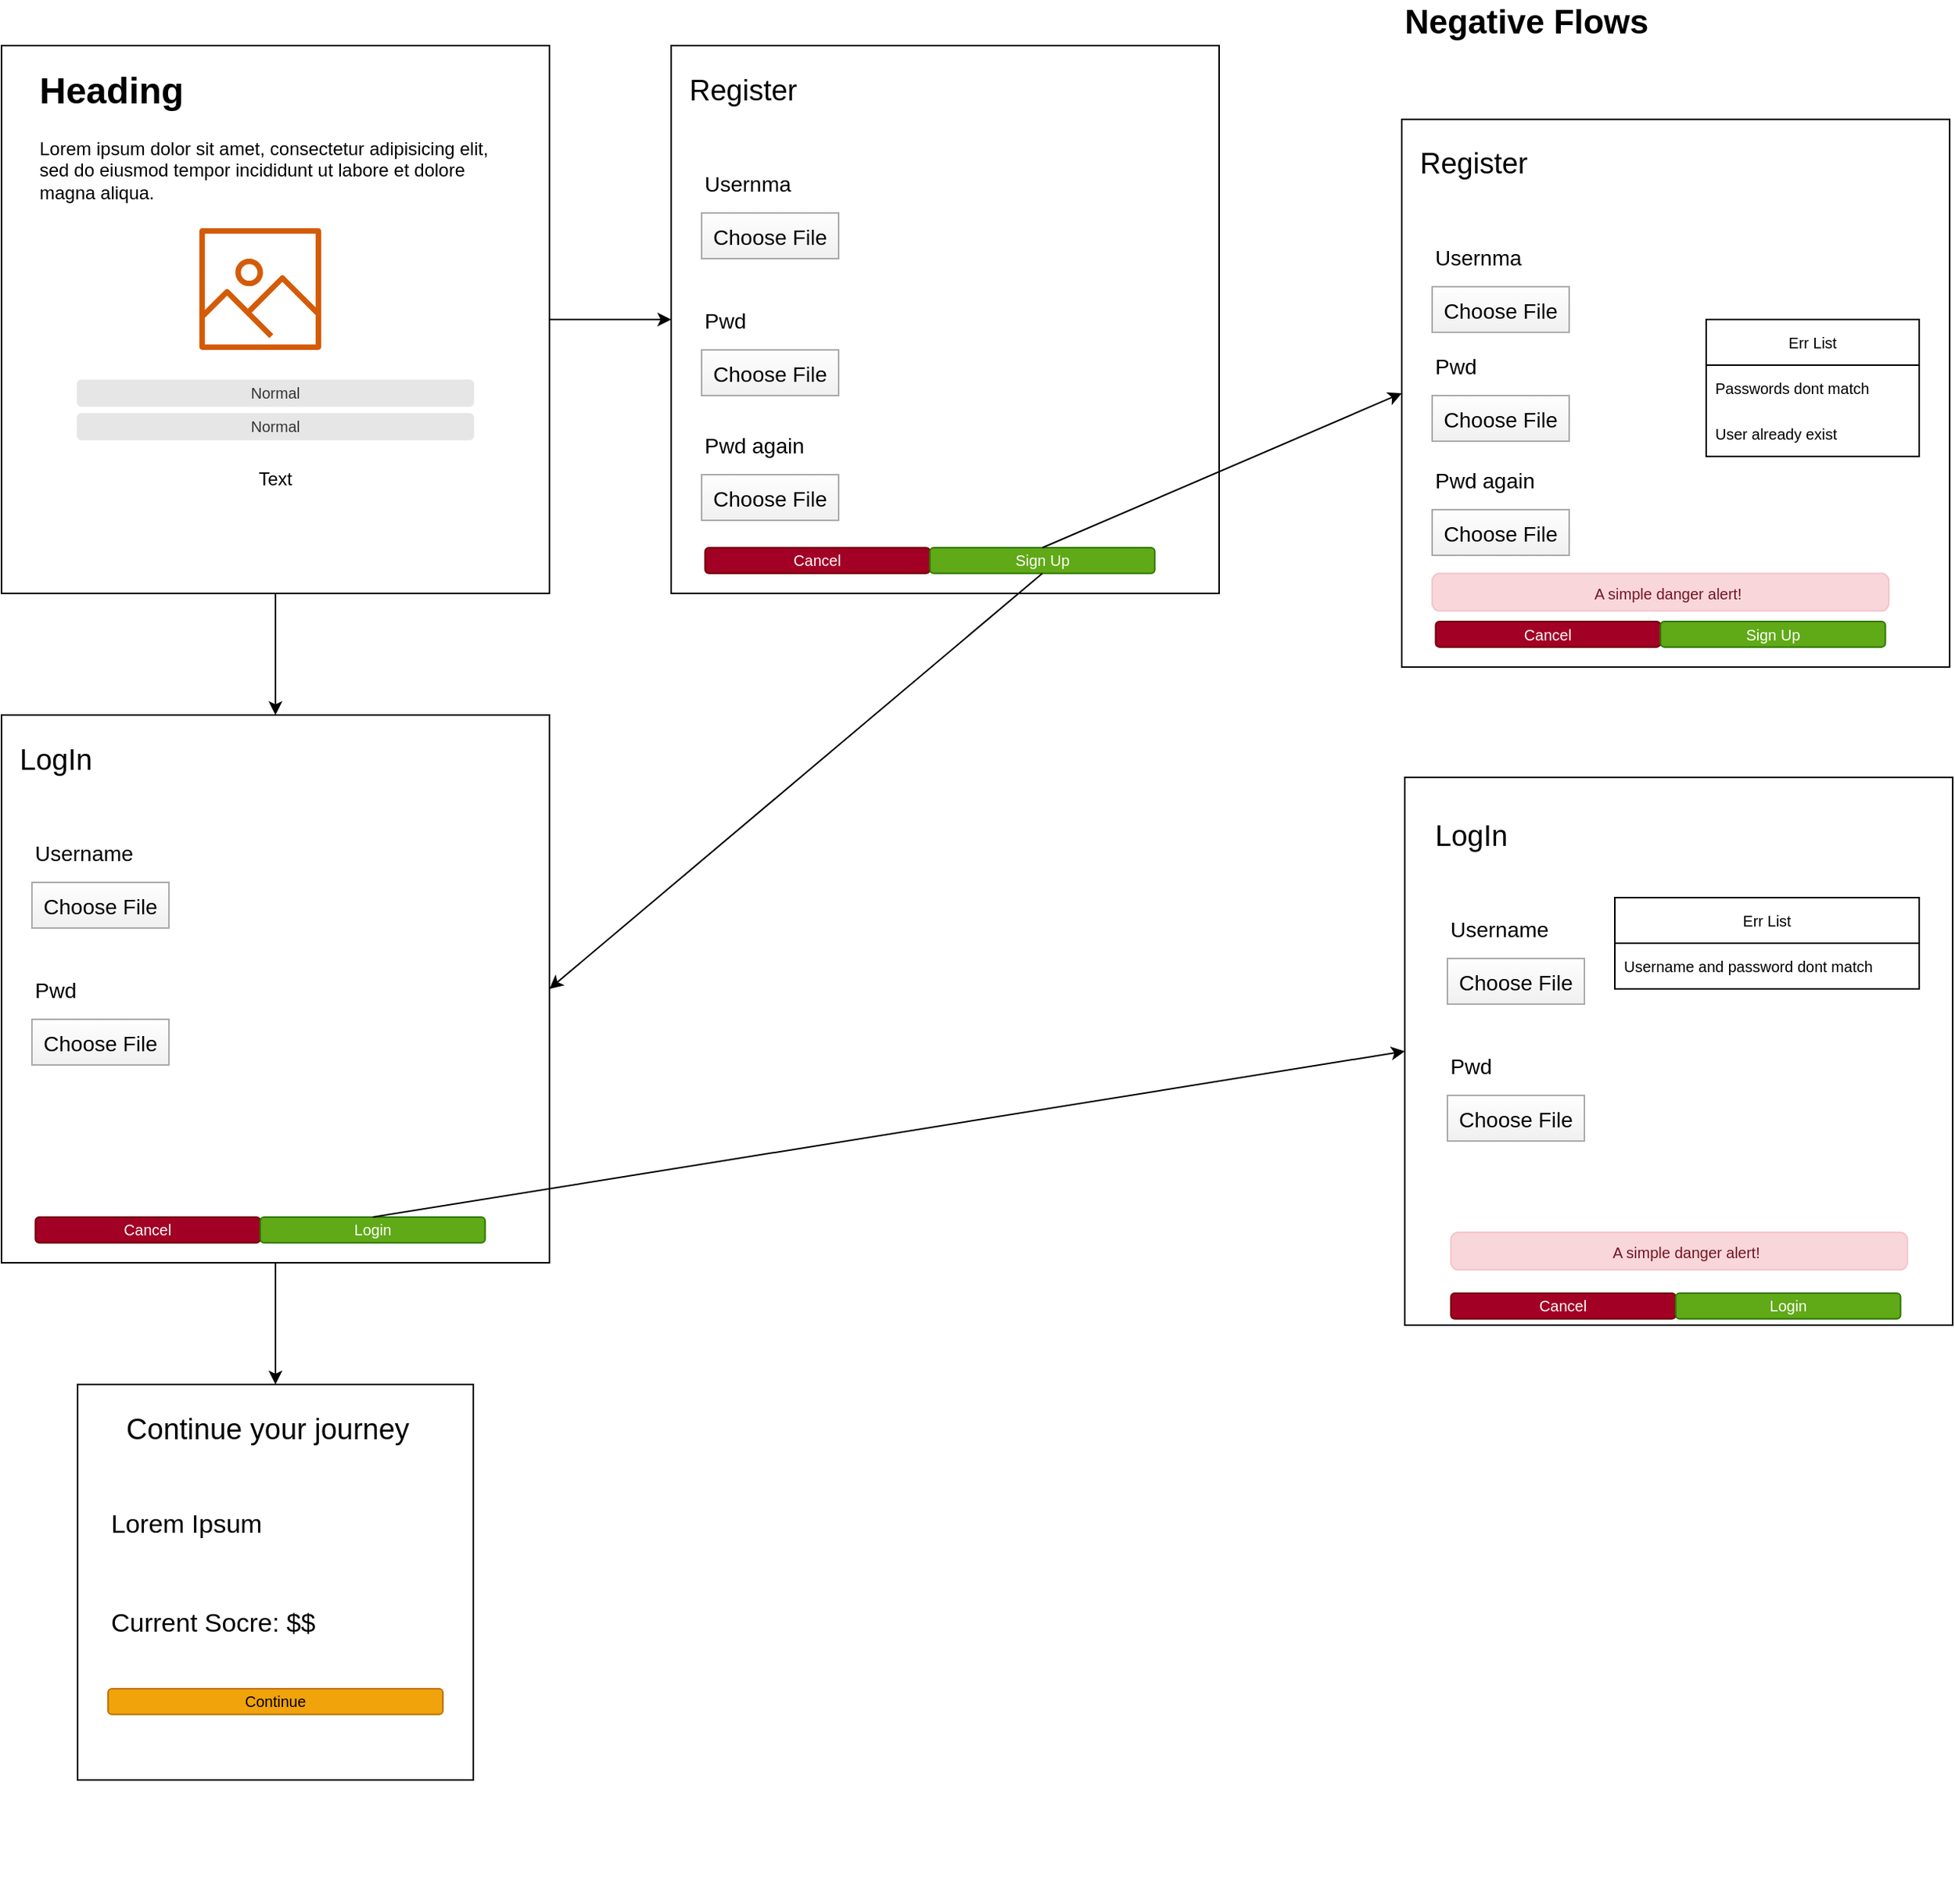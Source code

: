 <mxfile>
    <diagram id="sJmjXqGFj_jgThmdKn1D" name="homepage_journey">
        <mxGraphModel dx="312" dy="255" grid="1" gridSize="10" guides="1" tooltips="1" connect="1" arrows="1" fold="1" page="1" pageScale="1" pageWidth="1654" pageHeight="2336" background="none" math="0" shadow="0">
            <root>
                <mxCell id="0"/>
                <mxCell id="1" parent="0"/>
                <mxCell id="89" value="" style="rounded=1;whiteSpace=wrap;html=1;fillColor=none;strokeColor=#FFFFFF;fontColor=#ffffff;" parent="1" vertex="1">
                    <mxGeometry x="40" y="890" width="410" height="370" as="geometry"/>
                </mxCell>
                <mxCell id="9" value="" style="edgeStyle=none;html=1;" parent="1" source="2" target="8" edge="1">
                    <mxGeometry relative="1" as="geometry"/>
                </mxCell>
                <mxCell id="11" value="" style="edgeStyle=none;html=1;" parent="1" source="2" edge="1">
                    <mxGeometry relative="1" as="geometry">
                        <mxPoint x="220" y="480" as="targetPoint"/>
                    </mxGeometry>
                </mxCell>
                <mxCell id="2" value="" style="whiteSpace=wrap;html=1;aspect=fixed;" parent="1" vertex="1">
                    <mxGeometry x="40" y="40" width="360" height="360" as="geometry"/>
                </mxCell>
                <mxCell id="3" value="&lt;h1&gt;Heading&lt;/h1&gt;&lt;p&gt;Lorem ipsum dolor sit amet, consectetur adipisicing elit, sed do eiusmod tempor incididunt ut labore et dolore magna aliqua.&lt;/p&gt;" style="text;html=1;strokeColor=none;fillColor=none;spacing=5;spacingTop=-20;whiteSpace=wrap;overflow=hidden;rounded=0;" parent="1" vertex="1">
                    <mxGeometry x="60" y="50" width="320" height="120" as="geometry"/>
                </mxCell>
                <mxCell id="4" value="" style="sketch=0;outlineConnect=0;fontColor=#232F3E;gradientColor=none;fillColor=#D45B07;strokeColor=none;dashed=0;verticalLabelPosition=bottom;verticalAlign=top;align=center;html=1;fontSize=12;fontStyle=0;aspect=fixed;pointerEvents=1;shape=mxgraph.aws4.container_registry_image;" parent="1" vertex="1">
                    <mxGeometry x="170" y="160" width="80" height="80" as="geometry"/>
                </mxCell>
                <mxCell id="5" value="Normal" style="rounded=1;html=1;shadow=0;dashed=0;whiteSpace=wrap;fontSize=10;fillColor=#E6E6E6;align=center;strokeColor=#E6E6E6;fontColor=#333333;" parent="1" vertex="1">
                    <mxGeometry x="90" y="260" width="260" height="16.88" as="geometry"/>
                </mxCell>
                <mxCell id="6" value="Normal" style="rounded=1;html=1;shadow=0;dashed=0;whiteSpace=wrap;fontSize=10;fillColor=#E6E6E6;align=center;strokeColor=#E6E6E6;fontColor=#333333;" parent="1" vertex="1">
                    <mxGeometry x="90" y="282" width="260" height="16.88" as="geometry"/>
                </mxCell>
                <mxCell id="7" value="Text" style="text;html=1;strokeColor=none;fillColor=none;align=center;verticalAlign=middle;whiteSpace=wrap;rounded=0;" parent="1" vertex="1">
                    <mxGeometry x="190" y="310" width="60" height="30" as="geometry"/>
                </mxCell>
                <mxCell id="8" value="" style="whiteSpace=wrap;html=1;aspect=fixed;" parent="1" vertex="1">
                    <mxGeometry x="480" y="40" width="360" height="360" as="geometry"/>
                </mxCell>
                <mxCell id="13" value="&lt;font style=&quot;font-size: 19px&quot;&gt;Register&lt;/font&gt;" style="text;html=1;strokeColor=none;fillColor=none;align=left;verticalAlign=middle;whiteSpace=wrap;rounded=0;" parent="1" vertex="1">
                    <mxGeometry x="490" y="50" width="130" height="40" as="geometry"/>
                </mxCell>
                <mxCell id="26" value="Usernma" style="fillColor=none;strokeColor=none;align=left;fontSize=14;" parent="1" vertex="1">
                    <mxGeometry x="500" y="110" width="150" height="40" as="geometry"/>
                </mxCell>
                <mxCell id="27" value="Choose File" style="fillColor=#FEFEFE;strokeColor=#AAAAAA;fontSize=14;gradientColor=#F0F0F0;" parent="1" vertex="1">
                    <mxGeometry x="500" y="150" width="90" height="30" as="geometry"/>
                </mxCell>
                <mxCell id="29" value="Pwd" style="fillColor=none;strokeColor=none;align=left;fontSize=14;" parent="1" vertex="1">
                    <mxGeometry x="500" y="200" width="150" height="40" as="geometry"/>
                </mxCell>
                <mxCell id="30" value="Choose File" style="fillColor=#FEFEFE;strokeColor=#AAAAAA;fontSize=14;gradientColor=#F0F0F0;" parent="1" vertex="1">
                    <mxGeometry x="500" y="240" width="90" height="30" as="geometry"/>
                </mxCell>
                <mxCell id="32" value="Pwd again" style="fillColor=none;strokeColor=none;align=left;fontSize=14;" parent="1" vertex="1">
                    <mxGeometry x="500" y="282" width="150" height="40" as="geometry"/>
                </mxCell>
                <mxCell id="33" value="Choose File" style="fillColor=#FEFEFE;strokeColor=#AAAAAA;fontSize=14;gradientColor=#F0F0F0;" parent="1" vertex="1">
                    <mxGeometry x="500" y="322" width="90" height="30" as="geometry"/>
                </mxCell>
                <mxCell id="35" value="Cancel" style="rounded=1;html=1;shadow=0;dashed=0;whiteSpace=wrap;fontSize=10;fillColor=#a20025;align=center;strokeColor=#6F0000;fontColor=#ffffff;" parent="1" vertex="1">
                    <mxGeometry x="502.25" y="370" width="147.75" height="16.88" as="geometry"/>
                </mxCell>
                <mxCell id="36" value="Sign Up" style="rounded=1;html=1;shadow=0;dashed=0;whiteSpace=wrap;fontSize=10;fillColor=#60a917;align=center;strokeColor=#2D7600;fontColor=#ffffff;" parent="1" vertex="1">
                    <mxGeometry x="650" y="370" width="147.75" height="16.88" as="geometry"/>
                </mxCell>
                <mxCell id="87" style="edgeStyle=none;html=1;exitX=0.5;exitY=1;exitDx=0;exitDy=0;entryX=0.5;entryY=0;entryDx=0;entryDy=0;" parent="1" source="37" target="79" edge="1">
                    <mxGeometry relative="1" as="geometry"/>
                </mxCell>
                <mxCell id="37" value="" style="whiteSpace=wrap;html=1;aspect=fixed;" parent="1" vertex="1">
                    <mxGeometry x="40" y="480" width="360" height="360" as="geometry"/>
                </mxCell>
                <mxCell id="38" value="&lt;font style=&quot;font-size: 19px&quot;&gt;LogIn&lt;/font&gt;" style="text;html=1;strokeColor=none;fillColor=none;align=left;verticalAlign=middle;whiteSpace=wrap;rounded=0;" parent="1" vertex="1">
                    <mxGeometry x="50" y="490" width="130" height="40" as="geometry"/>
                </mxCell>
                <mxCell id="39" value="Username" style="fillColor=none;strokeColor=none;align=left;fontSize=14;" parent="1" vertex="1">
                    <mxGeometry x="60" y="550" width="150" height="40" as="geometry"/>
                </mxCell>
                <mxCell id="40" value="Choose File" style="fillColor=#FEFEFE;strokeColor=#AAAAAA;fontSize=14;gradientColor=#F0F0F0;" parent="1" vertex="1">
                    <mxGeometry x="60" y="590" width="90" height="30" as="geometry"/>
                </mxCell>
                <mxCell id="41" value="Pwd" style="fillColor=none;strokeColor=none;align=left;fontSize=14;" parent="1" vertex="1">
                    <mxGeometry x="60" y="640" width="150" height="40" as="geometry"/>
                </mxCell>
                <mxCell id="42" value="Choose File" style="fillColor=#FEFEFE;strokeColor=#AAAAAA;fontSize=14;gradientColor=#F0F0F0;" parent="1" vertex="1">
                    <mxGeometry x="60" y="680" width="90" height="30" as="geometry"/>
                </mxCell>
                <mxCell id="45" value="Cancel" style="rounded=1;html=1;shadow=0;dashed=0;whiteSpace=wrap;fontSize=10;fillColor=#a20025;align=center;strokeColor=#6F0000;fontColor=#ffffff;" parent="1" vertex="1">
                    <mxGeometry x="62.25" y="810" width="147.75" height="16.88" as="geometry"/>
                </mxCell>
                <mxCell id="46" value="Login" style="rounded=1;html=1;shadow=0;dashed=0;whiteSpace=wrap;fontSize=10;fillColor=#60a917;align=center;strokeColor=#2D7600;fontColor=#ffffff;" parent="1" vertex="1">
                    <mxGeometry x="210" y="810" width="147.75" height="16.88" as="geometry"/>
                </mxCell>
                <mxCell id="47" value="" style="endArrow=classic;html=1;fontSize=19;exitX=0.5;exitY=1;exitDx=0;exitDy=0;entryX=1;entryY=0.5;entryDx=0;entryDy=0;" parent="1" source="36" target="37" edge="1">
                    <mxGeometry width="50" height="50" relative="1" as="geometry">
                        <mxPoint x="560" y="510" as="sourcePoint"/>
                        <mxPoint x="610" y="460" as="targetPoint"/>
                    </mxGeometry>
                </mxCell>
                <mxCell id="49" value="" style="whiteSpace=wrap;html=1;aspect=fixed;" parent="1" vertex="1">
                    <mxGeometry x="960" y="88.44" width="360" height="360" as="geometry"/>
                </mxCell>
                <mxCell id="50" value="&lt;font style=&quot;font-size: 19px&quot;&gt;Register&lt;/font&gt;" style="text;html=1;strokeColor=none;fillColor=none;align=left;verticalAlign=middle;whiteSpace=wrap;rounded=0;" parent="1" vertex="1">
                    <mxGeometry x="970" y="98.44" width="130" height="40" as="geometry"/>
                </mxCell>
                <mxCell id="51" value="Usernma" style="fillColor=none;strokeColor=none;align=left;fontSize=14;" parent="1" vertex="1">
                    <mxGeometry x="980" y="158.44" width="150" height="40" as="geometry"/>
                </mxCell>
                <mxCell id="52" value="Choose File" style="fillColor=#FEFEFE;strokeColor=#AAAAAA;fontSize=14;gradientColor=#F0F0F0;" parent="1" vertex="1">
                    <mxGeometry x="980" y="198.44" width="90" height="30" as="geometry"/>
                </mxCell>
                <mxCell id="53" value="Pwd" style="fillColor=none;strokeColor=none;align=left;fontSize=14;" parent="1" vertex="1">
                    <mxGeometry x="980" y="230" width="150" height="40" as="geometry"/>
                </mxCell>
                <mxCell id="54" value="Choose File" style="fillColor=#FEFEFE;strokeColor=#AAAAAA;fontSize=14;gradientColor=#F0F0F0;" parent="1" vertex="1">
                    <mxGeometry x="980" y="270" width="90" height="30" as="geometry"/>
                </mxCell>
                <mxCell id="55" value="Pwd again" style="fillColor=none;strokeColor=none;align=left;fontSize=14;" parent="1" vertex="1">
                    <mxGeometry x="980" y="305" width="150" height="40" as="geometry"/>
                </mxCell>
                <mxCell id="56" value="Choose File" style="fillColor=#FEFEFE;strokeColor=#AAAAAA;fontSize=14;gradientColor=#F0F0F0;" parent="1" vertex="1">
                    <mxGeometry x="980" y="345" width="90" height="30" as="geometry"/>
                </mxCell>
                <mxCell id="57" value="Cancel" style="rounded=1;html=1;shadow=0;dashed=0;whiteSpace=wrap;fontSize=10;fillColor=#a20025;align=center;strokeColor=#6F0000;fontColor=#ffffff;" parent="1" vertex="1">
                    <mxGeometry x="982.25" y="418.44" width="147.75" height="16.88" as="geometry"/>
                </mxCell>
                <mxCell id="58" value="Sign Up" style="rounded=1;html=1;shadow=0;dashed=0;whiteSpace=wrap;fontSize=10;fillColor=#60a917;align=center;strokeColor=#2D7600;fontColor=#ffffff;" parent="1" vertex="1">
                    <mxGeometry x="1130" y="418.44" width="147.75" height="16.88" as="geometry"/>
                </mxCell>
                <mxCell id="59" value="&lt;b&gt;&lt;font style=&quot;font-size: 22px&quot;&gt;Negative Flows&lt;/font&gt;&lt;/b&gt;" style="text;html=1;strokeColor=none;fillColor=none;align=left;verticalAlign=middle;whiteSpace=wrap;rounded=0;fontSize=19;" parent="1" vertex="1">
                    <mxGeometry x="960" y="10" width="200" height="30" as="geometry"/>
                </mxCell>
                <mxCell id="60" value="&lt;font style=&quot;font-size: 10px&quot;&gt;A simple danger alert!&lt;/font&gt;" style="html=1;shadow=0;dashed=0;shape=mxgraph.bootstrap.rrect;rSize=5;strokeColor=#F4C5CB;strokeWidth=1;fillColor=#F8D6DA;fontColor=#711623;whiteSpace=wrap;align=center;verticalAlign=bottom;spacingLeft=10;fontSize=22;" parent="1" vertex="1">
                    <mxGeometry x="980" y="386.88" width="300" height="24.68" as="geometry"/>
                </mxCell>
                <mxCell id="61" value="Err List" style="swimlane;fontStyle=0;childLayout=stackLayout;horizontal=1;startSize=30;horizontalStack=0;resizeParent=1;resizeParentMax=0;resizeLast=0;collapsible=1;marginBottom=0;fontSize=10;" parent="1" vertex="1">
                    <mxGeometry x="1160" y="220" width="140" height="90" as="geometry">
                        <mxRectangle x="1160" y="220" width="60" height="30" as="alternateBounds"/>
                    </mxGeometry>
                </mxCell>
                <mxCell id="62" value="Passwords dont match" style="text;strokeColor=none;fillColor=none;align=left;verticalAlign=middle;spacingLeft=4;spacingRight=4;overflow=hidden;points=[[0,0.5],[1,0.5]];portConstraint=eastwest;rotatable=0;fontSize=10;" parent="61" vertex="1">
                    <mxGeometry y="30" width="140" height="30" as="geometry"/>
                </mxCell>
                <mxCell id="63" value="User already exist" style="text;strokeColor=none;fillColor=none;align=left;verticalAlign=middle;spacingLeft=4;spacingRight=4;overflow=hidden;points=[[0,0.5],[1,0.5]];portConstraint=eastwest;rotatable=0;fontSize=10;" parent="61" vertex="1">
                    <mxGeometry y="60" width="140" height="30" as="geometry"/>
                </mxCell>
                <mxCell id="65" value="" style="endArrow=classic;html=1;fontSize=10;exitX=0.5;exitY=0;exitDx=0;exitDy=0;entryX=0;entryY=0.5;entryDx=0;entryDy=0;" parent="1" source="36" target="49" edge="1">
                    <mxGeometry width="50" height="50" relative="1" as="geometry">
                        <mxPoint x="820" y="360" as="sourcePoint"/>
                        <mxPoint x="870" y="310" as="targetPoint"/>
                    </mxGeometry>
                </mxCell>
                <mxCell id="66" value="" style="whiteSpace=wrap;html=1;aspect=fixed;" parent="1" vertex="1">
                    <mxGeometry x="962" y="521" width="360" height="360" as="geometry"/>
                </mxCell>
                <mxCell id="67" value="&lt;font style=&quot;font-size: 19px&quot;&gt;LogIn&lt;/font&gt;" style="text;html=1;strokeColor=none;fillColor=none;align=left;verticalAlign=middle;whiteSpace=wrap;rounded=0;" parent="1" vertex="1">
                    <mxGeometry x="980" y="540" width="130" height="40" as="geometry"/>
                </mxCell>
                <mxCell id="68" value="Username" style="fillColor=none;strokeColor=none;align=left;fontSize=14;" parent="1" vertex="1">
                    <mxGeometry x="990" y="600" width="150" height="40" as="geometry"/>
                </mxCell>
                <mxCell id="69" value="Choose File" style="fillColor=#FEFEFE;strokeColor=#AAAAAA;fontSize=14;gradientColor=#F0F0F0;" parent="1" vertex="1">
                    <mxGeometry x="990" y="640" width="90" height="30" as="geometry"/>
                </mxCell>
                <mxCell id="70" value="Pwd" style="fillColor=none;strokeColor=none;align=left;fontSize=14;" parent="1" vertex="1">
                    <mxGeometry x="990" y="690" width="150" height="40" as="geometry"/>
                </mxCell>
                <mxCell id="71" value="Choose File" style="fillColor=#FEFEFE;strokeColor=#AAAAAA;fontSize=14;gradientColor=#F0F0F0;" parent="1" vertex="1">
                    <mxGeometry x="990" y="730" width="90" height="30" as="geometry"/>
                </mxCell>
                <mxCell id="72" value="Cancel" style="rounded=1;html=1;shadow=0;dashed=0;whiteSpace=wrap;fontSize=10;fillColor=#a20025;align=center;strokeColor=#6F0000;fontColor=#ffffff;" parent="1" vertex="1">
                    <mxGeometry x="992.25" y="860" width="147.75" height="16.88" as="geometry"/>
                </mxCell>
                <mxCell id="73" value="Login" style="rounded=1;html=1;shadow=0;dashed=0;whiteSpace=wrap;fontSize=10;fillColor=#60a917;align=center;strokeColor=#2D7600;fontColor=#ffffff;" parent="1" vertex="1">
                    <mxGeometry x="1140" y="860" width="147.75" height="16.88" as="geometry"/>
                </mxCell>
                <mxCell id="74" value="&lt;font style=&quot;font-size: 10px&quot;&gt;A simple danger alert!&lt;/font&gt;" style="html=1;shadow=0;dashed=0;shape=mxgraph.bootstrap.rrect;rSize=5;strokeColor=#F4C5CB;strokeWidth=1;fillColor=#F8D6DA;fontColor=#711623;whiteSpace=wrap;align=center;verticalAlign=bottom;spacingLeft=10;fontSize=22;" parent="1" vertex="1">
                    <mxGeometry x="992.25" y="820" width="300" height="24.68" as="geometry"/>
                </mxCell>
                <mxCell id="75" value="Err List" style="swimlane;fontStyle=0;childLayout=stackLayout;horizontal=1;startSize=30;horizontalStack=0;resizeParent=1;resizeParentMax=0;resizeLast=0;collapsible=1;marginBottom=0;fontSize=10;" parent="1" vertex="1">
                    <mxGeometry x="1100" y="600" width="200" height="60" as="geometry">
                        <mxRectangle x="1160" y="220" width="60" height="30" as="alternateBounds"/>
                    </mxGeometry>
                </mxCell>
                <mxCell id="76" value="Username and password dont match" style="text;strokeColor=none;fillColor=none;align=left;verticalAlign=middle;spacingLeft=4;spacingRight=4;overflow=hidden;points=[[0,0.5],[1,0.5]];portConstraint=eastwest;rotatable=0;fontSize=10;" parent="75" vertex="1">
                    <mxGeometry y="30" width="200" height="30" as="geometry"/>
                </mxCell>
                <mxCell id="78" value="" style="endArrow=classic;html=1;fontSize=10;exitX=0.5;exitY=0;exitDx=0;exitDy=0;entryX=0;entryY=0.5;entryDx=0;entryDy=0;" parent="1" source="46" target="66" edge="1">
                    <mxGeometry width="50" height="50" relative="1" as="geometry">
                        <mxPoint x="680" y="750" as="sourcePoint"/>
                        <mxPoint x="730" y="700" as="targetPoint"/>
                    </mxGeometry>
                </mxCell>
                <mxCell id="79" value="" style="whiteSpace=wrap;html=1;aspect=fixed;" parent="1" vertex="1">
                    <mxGeometry x="90" y="920" width="260" height="260" as="geometry"/>
                </mxCell>
                <mxCell id="80" value="&lt;font style=&quot;font-size: 19px&quot;&gt;Continue your journey&lt;/font&gt;" style="text;html=1;strokeColor=none;fillColor=none;align=center;verticalAlign=middle;whiteSpace=wrap;rounded=0;" parent="1" vertex="1">
                    <mxGeometry x="100" y="930" width="230" height="40" as="geometry"/>
                </mxCell>
                <mxCell id="81" value="Lorem Ipsum" style="fillColor=none;strokeColor=none;align=left;fontSize=17;" parent="1" vertex="1">
                    <mxGeometry x="110" y="990" width="150" height="40" as="geometry"/>
                </mxCell>
                <mxCell id="83" value="Current Socre: $$ " style="fillColor=none;strokeColor=none;align=left;fontSize=17;" parent="1" vertex="1">
                    <mxGeometry x="110" y="1055" width="150" height="40" as="geometry"/>
                </mxCell>
                <mxCell id="86" value="Continue" style="rounded=1;html=1;shadow=0;dashed=0;whiteSpace=wrap;fontSize=10;fillColor=#f0a30a;align=center;strokeColor=#BD7000;fontColor=#000000;" parent="1" vertex="1">
                    <mxGeometry x="110" y="1120" width="220" height="16.88" as="geometry"/>
                </mxCell>
            </root>
        </mxGraphModel>
    </diagram>
    <diagram id="pHXibW_2oU29Bu2fxY-n" name="API_journey">
        <mxGraphModel dx="681" dy="340" grid="1" gridSize="10" guides="1" tooltips="1" connect="1" arrows="1" fold="1" page="1" pageScale="1" pageWidth="1654" pageHeight="2336" math="0" shadow="0">
            <root>
                <mxCell id="MFoNEG1I_tEmZw8ap8xx-0"/>
                <mxCell id="MFoNEG1I_tEmZw8ap8xx-1" parent="MFoNEG1I_tEmZw8ap8xx-0"/>
                <mxCell id="MFoNEG1I_tEmZw8ap8xx-2" value="&lt;h1&gt;API Login Flow&lt;/h1&gt;&lt;p&gt;This section will describe the flow of the homepage and the login process API calls and behaviour on the page&lt;/p&gt;" style="text;html=1;strokeColor=none;fillColor=none;spacing=5;spacingTop=-20;whiteSpace=wrap;overflow=hidden;rounded=0;" vertex="1" parent="MFoNEG1I_tEmZw8ap8xx-1">
                    <mxGeometry x="10" y="10" width="330" height="120" as="geometry"/>
                </mxCell>
                <mxCell id="MFoNEG1I_tEmZw8ap8xx-3" value="Use Access page" style="shape=umlActor;verticalLabelPosition=bottom;verticalAlign=top;html=1;outlineConnect=0;" vertex="1" parent="MFoNEG1I_tEmZw8ap8xx-1">
                    <mxGeometry x="40" y="120" width="30" height="60" as="geometry"/>
                </mxCell>
                <mxCell id="MFoNEG1I_tEmZw8ap8xx-6" value="" style="edgeStyle=none;html=1;" edge="1" parent="MFoNEG1I_tEmZw8ap8xx-1" source="MFoNEG1I_tEmZw8ap8xx-4" target="MFoNEG1I_tEmZw8ap8xx-5">
                    <mxGeometry relative="1" as="geometry"/>
                </mxCell>
                <mxCell id="MFoNEG1I_tEmZw8ap8xx-8" value="" style="rounded=1;whiteSpace=wrap;html=1;fillColor=#60a917;fontColor=#ffffff;strokeColor=#2D7600;" vertex="1" parent="MFoNEG1I_tEmZw8ap8xx-1">
                    <mxGeometry y="220" width="960" height="120" as="geometry"/>
                </mxCell>
                <mxCell id="MFoNEG1I_tEmZw8ap8xx-10" style="edgeStyle=none;html=1;exitX=1;exitY=0.5;exitDx=0;exitDy=0;entryX=0;entryY=0.5;entryDx=0;entryDy=0;fontSize=16;" edge="1" parent="MFoNEG1I_tEmZw8ap8xx-1" source="MFoNEG1I_tEmZw8ap8xx-4" target="MFoNEG1I_tEmZw8ap8xx-5">
                    <mxGeometry relative="1" as="geometry"/>
                </mxCell>
                <mxCell id="MFoNEG1I_tEmZw8ap8xx-4" value="Browser Local sorage clear" style="rounded=0;whiteSpace=wrap;html=1;" vertex="1" parent="MFoNEG1I_tEmZw8ap8xx-1">
                    <mxGeometry x="20" y="230" width="120" height="60" as="geometry"/>
                </mxCell>
                <mxCell id="MFoNEG1I_tEmZw8ap8xx-5" value="new=true" style="whiteSpace=wrap;html=1;rounded=0;" vertex="1" parent="MFoNEG1I_tEmZw8ap8xx-1">
                    <mxGeometry x="200" y="230" width="120" height="60" as="geometry"/>
                </mxCell>
                <mxCell id="MFoNEG1I_tEmZw8ap8xx-7" value="&lt;div&gt;&lt;ul&gt;&lt;li&gt;&lt;span&gt;First Landing&lt;/span&gt;&lt;/li&gt;&lt;li&gt;&lt;span&gt;Refresh page&lt;/span&gt;&lt;/li&gt;&lt;li&gt;&lt;span&gt;Page redirect&lt;/span&gt;&lt;/li&gt;&lt;/ul&gt;&lt;/div&gt;" style="text;html=1;strokeColor=none;fillColor=none;align=left;verticalAlign=middle;whiteSpace=wrap;rounded=0;" vertex="1" parent="MFoNEG1I_tEmZw8ap8xx-1">
                    <mxGeometry x="95" y="140" width="160" height="30" as="geometry"/>
                </mxCell>
                <mxCell id="MFoNEG1I_tEmZw8ap8xx-9" value="&lt;font style=&quot;font-size: 16px&quot;&gt;Browser&lt;/font&gt;" style="text;html=1;strokeColor=none;fillColor=none;align=center;verticalAlign=middle;whiteSpace=wrap;rounded=0;" vertex="1" parent="MFoNEG1I_tEmZw8ap8xx-1">
                    <mxGeometry x="35" y="300" width="60" height="30" as="geometry"/>
                </mxCell>
                <mxCell id="MFoNEG1I_tEmZw8ap8xx-11" value="" style="rounded=1;whiteSpace=wrap;html=1;fillColor=#f0a30a;fontColor=#000000;strokeColor=#BD7000;" vertex="1" parent="MFoNEG1I_tEmZw8ap8xx-1">
                    <mxGeometry y="370" width="960" height="320" as="geometry"/>
                </mxCell>
                <mxCell id="MFoNEG1I_tEmZw8ap8xx-12" value="&lt;font style=&quot;font-size: 16px&quot;&gt;Register&lt;/font&gt;" style="text;html=1;strokeColor=none;fillColor=none;align=center;verticalAlign=middle;whiteSpace=wrap;rounded=0;" vertex="1" parent="MFoNEG1I_tEmZw8ap8xx-1">
                    <mxGeometry x="25" y="635" width="60" height="30" as="geometry"/>
                </mxCell>
                <mxCell id="MFoNEG1I_tEmZw8ap8xx-18" value="" style="edgeStyle=none;html=1;fontSize=16;" edge="1" parent="MFoNEG1I_tEmZw8ap8xx-1" source="MFoNEG1I_tEmZw8ap8xx-16" target="MFoNEG1I_tEmZw8ap8xx-17">
                    <mxGeometry relative="1" as="geometry"/>
                </mxCell>
                <mxCell id="MFoNEG1I_tEmZw8ap8xx-16" value="Collect:&lt;br&gt;&lt;div style=&quot;color: rgb(212 , 212 , 212) ; background-color: rgb(30 , 30 , 30) ; font-family: &amp;#34;menlo&amp;#34; , &amp;#34;monaco&amp;#34; , &amp;#34;courier new&amp;#34; , monospace ; font-size: 12px ; line-height: 18px&quot;&gt;&lt;span style=&quot;color: #9cdcfe&quot;&gt;username = uname&lt;/span&gt;&lt;/div&gt;&lt;div style=&quot;color: rgb(212 , 212 , 212) ; background-color: rgb(30 , 30 , 30) ; font-family: &amp;#34;menlo&amp;#34; , &amp;#34;monaco&amp;#34; , &amp;#34;courier new&amp;#34; , monospace ; font-size: 12px ; line-height: 18px&quot;&gt;&lt;span style=&quot;color: #9cdcfe&quot;&gt;paswwrod = pwd&lt;/span&gt;&lt;/div&gt;" style="rounded=0;whiteSpace=wrap;html=1;fontSize=16;" vertex="1" parent="MFoNEG1I_tEmZw8ap8xx-1">
                    <mxGeometry x="20" y="430" width="120" height="60" as="geometry"/>
                </mxCell>
                <mxCell id="MFoNEG1I_tEmZw8ap8xx-21" value="" style="edgeStyle=none;html=1;fontSize=16;" edge="1" parent="MFoNEG1I_tEmZw8ap8xx-1" source="MFoNEG1I_tEmZw8ap8xx-17" target="MFoNEG1I_tEmZw8ap8xx-20">
                    <mxGeometry relative="1" as="geometry"/>
                </mxCell>
                <mxCell id="MFoNEG1I_tEmZw8ap8xx-17" value="POST&amp;nbsp;&lt;span style=&quot;color: rgb(206 , 145 , 120) ; background-color: rgb(30 , 30 , 30) ; font-family: &amp;#34;menlo&amp;#34; , &amp;#34;monaco&amp;#34; , &amp;#34;courier new&amp;#34; , monospace ; font-size: 12px&quot;&gt;/api/registeruser&lt;br&gt;{&lt;br&gt;username: string 10 CHAR&lt;br&gt;password: string&lt;br&gt;}&lt;br&gt;&lt;/span&gt;" style="whiteSpace=wrap;html=1;fontSize=16;rounded=0;" vertex="1" parent="MFoNEG1I_tEmZw8ap8xx-1">
                    <mxGeometry x="225" y="390" width="275" height="140" as="geometry"/>
                </mxCell>
                <mxCell id="MFoNEG1I_tEmZw8ap8xx-23" value="true" style="edgeStyle=none;html=1;fontSize=16;" edge="1" parent="MFoNEG1I_tEmZw8ap8xx-1" source="MFoNEG1I_tEmZw8ap8xx-20" target="MFoNEG1I_tEmZw8ap8xx-22">
                    <mxGeometry relative="1" as="geometry"/>
                </mxCell>
                <mxCell id="MFoNEG1I_tEmZw8ap8xx-25" value="" style="edgeStyle=none;html=1;fontSize=16;" edge="1" parent="MFoNEG1I_tEmZw8ap8xx-1" source="MFoNEG1I_tEmZw8ap8xx-20" target="MFoNEG1I_tEmZw8ap8xx-24">
                    <mxGeometry relative="1" as="geometry"/>
                </mxCell>
                <mxCell id="MFoNEG1I_tEmZw8ap8xx-26" value="false" style="edgeLabel;html=1;align=center;verticalAlign=middle;resizable=0;points=[];fontSize=16;" vertex="1" connectable="0" parent="MFoNEG1I_tEmZw8ap8xx-25">
                    <mxGeometry x="-0.06" relative="1" as="geometry">
                        <mxPoint as="offset"/>
                    </mxGeometry>
                </mxCell>
                <mxCell id="MFoNEG1I_tEmZw8ap8xx-20" value="Validation" style="rhombus;whiteSpace=wrap;html=1;fontSize=16;rounded=0;" vertex="1" parent="MFoNEG1I_tEmZw8ap8xx-1">
                    <mxGeometry x="590" y="420" width="110" height="90" as="geometry"/>
                </mxCell>
                <mxCell id="MFoNEG1I_tEmZw8ap8xx-22" value="Registared User" style="whiteSpace=wrap;html=1;fontSize=16;rounded=0;fillColor=#008a00;fontColor=#ffffff;strokeColor=#005700;" vertex="1" parent="MFoNEG1I_tEmZw8ap8xx-1">
                    <mxGeometry x="775" y="435" width="120" height="60" as="geometry"/>
                </mxCell>
                <mxCell id="MFoNEG1I_tEmZw8ap8xx-24" value="ERROR" style="ellipse;whiteSpace=wrap;html=1;fontSize=16;rounded=0;fillColor=#e51400;fontColor=#ffffff;strokeColor=#B20000;" vertex="1" parent="MFoNEG1I_tEmZw8ap8xx-1">
                    <mxGeometry x="585" y="575" width="120" height="60" as="geometry"/>
                </mxCell>
                <mxCell id="MFoNEG1I_tEmZw8ap8xx-27" value="" style="rounded=1;whiteSpace=wrap;html=1;fillColor=#647687;fontColor=#ffffff;strokeColor=#314354;" vertex="1" parent="MFoNEG1I_tEmZw8ap8xx-1">
                    <mxGeometry y="730" width="1520" height="320" as="geometry"/>
                </mxCell>
                <mxCell id="MFoNEG1I_tEmZw8ap8xx-28" value="&lt;font style=&quot;font-size: 16px&quot;&gt;Login&lt;/font&gt;" style="text;html=1;strokeColor=none;fillColor=none;align=center;verticalAlign=middle;whiteSpace=wrap;rounded=0;" vertex="1" parent="MFoNEG1I_tEmZw8ap8xx-1">
                    <mxGeometry x="25" y="1010" width="60" height="30" as="geometry"/>
                </mxCell>
                <mxCell id="MFoNEG1I_tEmZw8ap8xx-31" value="" style="edgeStyle=none;html=1;fontSize=16;" edge="1" parent="MFoNEG1I_tEmZw8ap8xx-1" source="MFoNEG1I_tEmZw8ap8xx-29" target="MFoNEG1I_tEmZw8ap8xx-30">
                    <mxGeometry relative="1" as="geometry"/>
                </mxCell>
                <mxCell id="MFoNEG1I_tEmZw8ap8xx-29" value="Collect:&lt;br&gt;&lt;div style=&quot;color: rgb(212 , 212 , 212) ; background-color: rgb(30 , 30 , 30) ; font-family: &amp;#34;menlo&amp;#34; , &amp;#34;monaco&amp;#34; , &amp;#34;courier new&amp;#34; , monospace ; font-size: 12px ; line-height: 18px&quot;&gt;&lt;span style=&quot;color: #9cdcfe&quot;&gt;username = uname&lt;/span&gt;&lt;/div&gt;&lt;div style=&quot;color: rgb(212 , 212 , 212) ; background-color: rgb(30 , 30 , 30) ; font-family: &amp;#34;menlo&amp;#34; , &amp;#34;monaco&amp;#34; , &amp;#34;courier new&amp;#34; , monospace ; font-size: 12px ; line-height: 18px&quot;&gt;&lt;span style=&quot;color: #9cdcfe&quot;&gt;paswwrod = pwd&lt;/span&gt;&lt;/div&gt;" style="rounded=0;whiteSpace=wrap;html=1;fontSize=16;" vertex="1" parent="MFoNEG1I_tEmZw8ap8xx-1">
                    <mxGeometry x="25" y="850" width="120" height="60" as="geometry"/>
                </mxCell>
                <mxCell id="MFoNEG1I_tEmZw8ap8xx-33" value="" style="edgeStyle=none;html=1;fontSize=16;" edge="1" parent="MFoNEG1I_tEmZw8ap8xx-1" source="MFoNEG1I_tEmZw8ap8xx-30" target="MFoNEG1I_tEmZw8ap8xx-32">
                    <mxGeometry relative="1" as="geometry"/>
                </mxCell>
                <mxCell id="MFoNEG1I_tEmZw8ap8xx-30" value="&lt;span&gt;POST&amp;nbsp;&lt;/span&gt;&lt;span style=&quot;color: rgb(206 , 145 , 120) ; background-color: rgb(30 , 30 , 30) ; font-family: &amp;#34;menlo&amp;#34; , &amp;#34;monaco&amp;#34; , &amp;#34;courier new&amp;#34; , monospace ; font-size: 12px&quot;&gt;/api/login&lt;br&gt;{&lt;br&gt;username: string 10 CHAR&lt;br&gt;password: string&lt;br&gt;}&lt;/span&gt;" style="whiteSpace=wrap;html=1;fontSize=16;rounded=0;" vertex="1" parent="MFoNEG1I_tEmZw8ap8xx-1">
                    <mxGeometry x="225" y="810" width="245" height="140" as="geometry"/>
                </mxCell>
                <mxCell id="MFoNEG1I_tEmZw8ap8xx-35" value="false" style="edgeStyle=none;html=1;fontSize=16;" edge="1" parent="MFoNEG1I_tEmZw8ap8xx-1" source="MFoNEG1I_tEmZw8ap8xx-32" target="MFoNEG1I_tEmZw8ap8xx-34">
                    <mxGeometry relative="1" as="geometry"/>
                </mxCell>
                <mxCell id="MFoNEG1I_tEmZw8ap8xx-38" value="" style="edgeStyle=none;html=1;fontSize=16;" edge="1" parent="MFoNEG1I_tEmZw8ap8xx-1" source="MFoNEG1I_tEmZw8ap8xx-32" target="MFoNEG1I_tEmZw8ap8xx-37">
                    <mxGeometry relative="1" as="geometry"/>
                </mxCell>
                <mxCell id="MFoNEG1I_tEmZw8ap8xx-39" value="true" style="edgeLabel;html=1;align=center;verticalAlign=middle;resizable=0;points=[];fontSize=16;" vertex="1" connectable="0" parent="MFoNEG1I_tEmZw8ap8xx-38">
                    <mxGeometry x="-0.186" y="-1" relative="1" as="geometry">
                        <mxPoint as="offset"/>
                    </mxGeometry>
                </mxCell>
                <mxCell id="MFoNEG1I_tEmZw8ap8xx-32" value="Validation" style="rhombus;whiteSpace=wrap;html=1;fontSize=16;rounded=0;" vertex="1" parent="MFoNEG1I_tEmZw8ap8xx-1">
                    <mxGeometry x="632.5" y="840" width="107.5" height="80" as="geometry"/>
                </mxCell>
                <mxCell id="MFoNEG1I_tEmZw8ap8xx-34" value="ERROR" style="ellipse;whiteSpace=wrap;html=1;fontSize=16;rounded=0;fillColor=#e51400;fontColor=#ffffff;strokeColor=#B20000;" vertex="1" parent="MFoNEG1I_tEmZw8ap8xx-1">
                    <mxGeometry x="626.25" y="980" width="120" height="60" as="geometry"/>
                </mxCell>
                <mxCell id="MFoNEG1I_tEmZw8ap8xx-41" value="" style="edgeStyle=none;html=1;fontSize=16;" edge="1" parent="MFoNEG1I_tEmZw8ap8xx-1" source="MFoNEG1I_tEmZw8ap8xx-37" target="MFoNEG1I_tEmZw8ap8xx-40">
                    <mxGeometry relative="1" as="geometry"/>
                </mxCell>
                <mxCell id="MFoNEG1I_tEmZw8ap8xx-37" value="Logged in" style="whiteSpace=wrap;html=1;fontSize=16;rounded=0;fillColor=#008a00;fontColor=#ffffff;strokeColor=#005700;" vertex="1" parent="MFoNEG1I_tEmZw8ap8xx-1">
                    <mxGeometry x="813.75" y="850" width="120" height="60" as="geometry"/>
                </mxCell>
                <mxCell id="MFoNEG1I_tEmZw8ap8xx-43" value="" style="edgeStyle=none;html=1;fontSize=16;" edge="1" parent="MFoNEG1I_tEmZw8ap8xx-1" source="MFoNEG1I_tEmZw8ap8xx-40" target="MFoNEG1I_tEmZw8ap8xx-42">
                    <mxGeometry relative="1" as="geometry"/>
                </mxCell>
                <mxCell id="MFoNEG1I_tEmZw8ap8xx-40" value="POST&amp;nbsp;&lt;span style=&quot;color: rgb(206 , 145 , 120) ; background-color: rgb(30 , 30 , 30) ; font-family: &amp;#34;menlo&amp;#34; , &amp;#34;monaco&amp;#34; , &amp;#34;courier new&amp;#34; , monospace ; font-size: 12px&quot;&gt;/api/userstage&lt;br&gt;{&lt;br&gt;username: string 10 CHAR&lt;br&gt;stage: flow.stage_1&lt;br&gt;}&lt;br&gt;&lt;/span&gt;" style="whiteSpace=wrap;html=1;fontSize=16;rounded=0;" vertex="1" parent="MFoNEG1I_tEmZw8ap8xx-1">
                    <mxGeometry x="1013.75" y="810" width="186.25" height="140" as="geometry"/>
                </mxCell>
                <mxCell id="MFoNEG1I_tEmZw8ap8xx-42" value="GET&amp;nbsp;&lt;span style=&quot;color: rgb(206 , 145 , 120) ; background-color: rgb(30 , 30 , 30) ; font-family: &amp;#34;menlo&amp;#34; , &amp;#34;monaco&amp;#34; , &amp;#34;courier new&amp;#34; , monospace ; font-size: 12px&quot;&gt;/api/userScore&lt;br&gt;{&lt;br&gt;username: string 10 CHAR&lt;br&gt;}&lt;br&gt;&lt;/span&gt;" style="whiteSpace=wrap;html=1;fontSize=16;rounded=0;fillColor=#e51400;fontColor=#ffffff;strokeColor=#B20000;" vertex="1" parent="MFoNEG1I_tEmZw8ap8xx-1">
                    <mxGeometry x="1280" y="810" width="186.25" height="140" as="geometry"/>
                </mxCell>
                <mxCell id="MFoNEG1I_tEmZw8ap8xx-44" value="Text" style="text;html=1;strokeColor=none;fillColor=none;align=center;verticalAlign=middle;whiteSpace=wrap;rounded=0;fontSize=16;" vertex="1" parent="MFoNEG1I_tEmZw8ap8xx-1">
                    <mxGeometry x="1280" y="770" width="60" height="30" as="geometry"/>
                </mxCell>
            </root>
        </mxGraphModel>
    </diagram>
</mxfile>